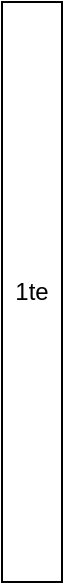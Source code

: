 <mxfile version="20.5.1" type="github">
  <diagram name="Page-1" id="74e2e168-ea6b-b213-b513-2b3c1d86103e">
    <mxGraphModel dx="1422" dy="794" grid="1" gridSize="10" guides="1" tooltips="1" connect="1" arrows="1" fold="1" page="1" pageScale="1" pageWidth="1100" pageHeight="850" background="none" math="0" shadow="0">
      <root>
        <mxCell id="0" />
        <mxCell id="1" parent="0" />
        <mxCell id="UV4veWWtO02-F0cniwVC-3" value="1te" style="rounded=0;whiteSpace=wrap;html=1;" vertex="1" parent="1">
          <mxGeometry x="70" y="240" width="30" height="290" as="geometry" />
        </mxCell>
      </root>
    </mxGraphModel>
  </diagram>
</mxfile>
